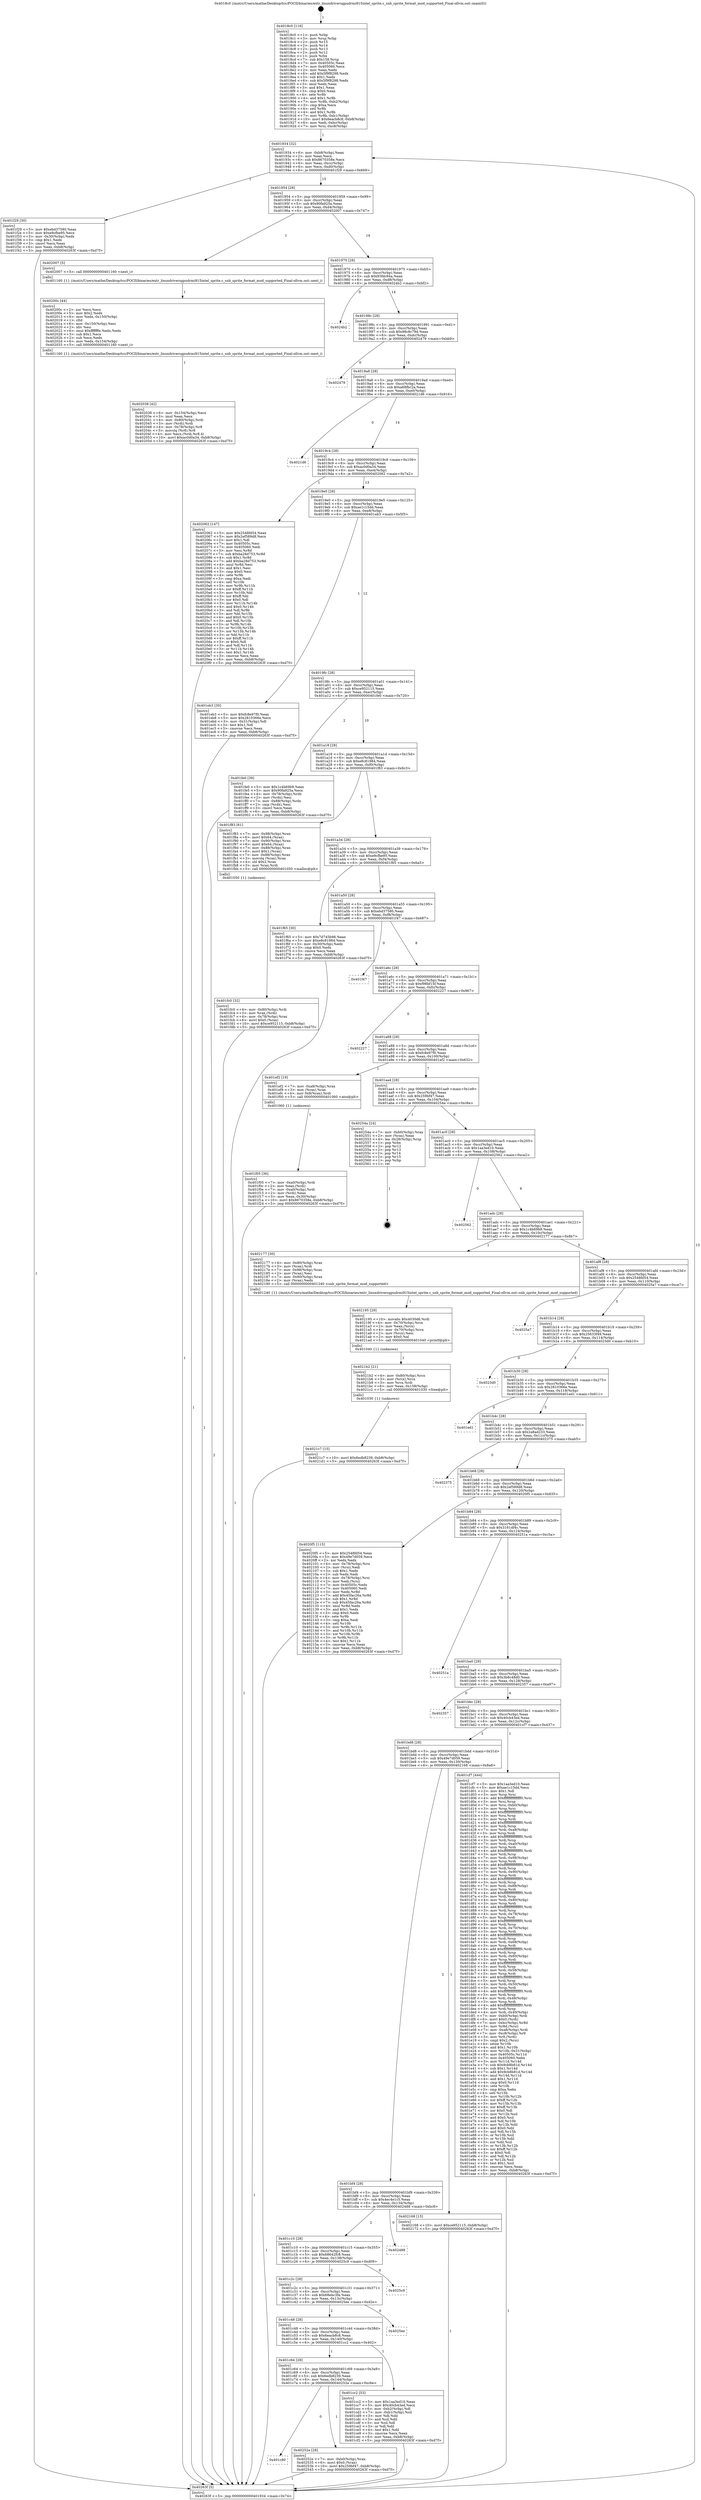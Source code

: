 digraph "0x4018c0" {
  label = "0x4018c0 (/mnt/c/Users/mathe/Desktop/tcc/POCII/binaries/extr_linuxdriversgpudrmi915intel_sprite.c_snb_sprite_format_mod_supported_Final-ollvm.out::main(0))"
  labelloc = "t"
  node[shape=record]

  Entry [label="",width=0.3,height=0.3,shape=circle,fillcolor=black,style=filled]
  "0x401934" [label="{
     0x401934 [32]\l
     | [instrs]\l
     &nbsp;&nbsp;0x401934 \<+6\>: mov -0xb8(%rbp),%eax\l
     &nbsp;&nbsp;0x40193a \<+2\>: mov %eax,%ecx\l
     &nbsp;&nbsp;0x40193c \<+6\>: sub $0x8670358e,%ecx\l
     &nbsp;&nbsp;0x401942 \<+6\>: mov %eax,-0xcc(%rbp)\l
     &nbsp;&nbsp;0x401948 \<+6\>: mov %ecx,-0xd0(%rbp)\l
     &nbsp;&nbsp;0x40194e \<+6\>: je 0000000000401f29 \<main+0x669\>\l
  }"]
  "0x401f29" [label="{
     0x401f29 [30]\l
     | [instrs]\l
     &nbsp;&nbsp;0x401f29 \<+5\>: mov $0xebd37580,%eax\l
     &nbsp;&nbsp;0x401f2e \<+5\>: mov $0xe9cfbe95,%ecx\l
     &nbsp;&nbsp;0x401f33 \<+3\>: mov -0x30(%rbp),%edx\l
     &nbsp;&nbsp;0x401f36 \<+3\>: cmp $0x1,%edx\l
     &nbsp;&nbsp;0x401f39 \<+3\>: cmovl %ecx,%eax\l
     &nbsp;&nbsp;0x401f3c \<+6\>: mov %eax,-0xb8(%rbp)\l
     &nbsp;&nbsp;0x401f42 \<+5\>: jmp 000000000040263f \<main+0xd7f\>\l
  }"]
  "0x401954" [label="{
     0x401954 [28]\l
     | [instrs]\l
     &nbsp;&nbsp;0x401954 \<+5\>: jmp 0000000000401959 \<main+0x99\>\l
     &nbsp;&nbsp;0x401959 \<+6\>: mov -0xcc(%rbp),%eax\l
     &nbsp;&nbsp;0x40195f \<+5\>: sub $0x90fa925a,%eax\l
     &nbsp;&nbsp;0x401964 \<+6\>: mov %eax,-0xd4(%rbp)\l
     &nbsp;&nbsp;0x40196a \<+6\>: je 0000000000402007 \<main+0x747\>\l
  }"]
  Exit [label="",width=0.3,height=0.3,shape=circle,fillcolor=black,style=filled,peripheries=2]
  "0x402007" [label="{
     0x402007 [5]\l
     | [instrs]\l
     &nbsp;&nbsp;0x402007 \<+5\>: call 0000000000401160 \<next_i\>\l
     | [calls]\l
     &nbsp;&nbsp;0x401160 \{1\} (/mnt/c/Users/mathe/Desktop/tcc/POCII/binaries/extr_linuxdriversgpudrmi915intel_sprite.c_snb_sprite_format_mod_supported_Final-ollvm.out::next_i)\l
  }"]
  "0x401970" [label="{
     0x401970 [28]\l
     | [instrs]\l
     &nbsp;&nbsp;0x401970 \<+5\>: jmp 0000000000401975 \<main+0xb5\>\l
     &nbsp;&nbsp;0x401975 \<+6\>: mov -0xcc(%rbp),%eax\l
     &nbsp;&nbsp;0x40197b \<+5\>: sub $0x93fdc94a,%eax\l
     &nbsp;&nbsp;0x401980 \<+6\>: mov %eax,-0xd8(%rbp)\l
     &nbsp;&nbsp;0x401986 \<+6\>: je 00000000004024b2 \<main+0xbf2\>\l
  }"]
  "0x401c80" [label="{
     0x401c80\l
  }", style=dashed]
  "0x4024b2" [label="{
     0x4024b2\l
  }", style=dashed]
  "0x40198c" [label="{
     0x40198c [28]\l
     | [instrs]\l
     &nbsp;&nbsp;0x40198c \<+5\>: jmp 0000000000401991 \<main+0xd1\>\l
     &nbsp;&nbsp;0x401991 \<+6\>: mov -0xcc(%rbp),%eax\l
     &nbsp;&nbsp;0x401997 \<+5\>: sub $0x98c8c79d,%eax\l
     &nbsp;&nbsp;0x40199c \<+6\>: mov %eax,-0xdc(%rbp)\l
     &nbsp;&nbsp;0x4019a2 \<+6\>: je 0000000000402479 \<main+0xbb9\>\l
  }"]
  "0x40252e" [label="{
     0x40252e [28]\l
     | [instrs]\l
     &nbsp;&nbsp;0x40252e \<+7\>: mov -0xb0(%rbp),%rax\l
     &nbsp;&nbsp;0x402535 \<+6\>: movl $0x0,(%rax)\l
     &nbsp;&nbsp;0x40253b \<+10\>: movl $0x259bf47,-0xb8(%rbp)\l
     &nbsp;&nbsp;0x402545 \<+5\>: jmp 000000000040263f \<main+0xd7f\>\l
  }"]
  "0x402479" [label="{
     0x402479\l
  }", style=dashed]
  "0x4019a8" [label="{
     0x4019a8 [28]\l
     | [instrs]\l
     &nbsp;&nbsp;0x4019a8 \<+5\>: jmp 00000000004019ad \<main+0xed\>\l
     &nbsp;&nbsp;0x4019ad \<+6\>: mov -0xcc(%rbp),%eax\l
     &nbsp;&nbsp;0x4019b3 \<+5\>: sub $0xa68fbc2a,%eax\l
     &nbsp;&nbsp;0x4019b8 \<+6\>: mov %eax,-0xe0(%rbp)\l
     &nbsp;&nbsp;0x4019be \<+6\>: je 00000000004021d6 \<main+0x916\>\l
  }"]
  "0x4021c7" [label="{
     0x4021c7 [15]\l
     | [instrs]\l
     &nbsp;&nbsp;0x4021c7 \<+10\>: movl $0x6edb8239,-0xb8(%rbp)\l
     &nbsp;&nbsp;0x4021d1 \<+5\>: jmp 000000000040263f \<main+0xd7f\>\l
  }"]
  "0x4021d6" [label="{
     0x4021d6\l
  }", style=dashed]
  "0x4019c4" [label="{
     0x4019c4 [28]\l
     | [instrs]\l
     &nbsp;&nbsp;0x4019c4 \<+5\>: jmp 00000000004019c9 \<main+0x109\>\l
     &nbsp;&nbsp;0x4019c9 \<+6\>: mov -0xcc(%rbp),%eax\l
     &nbsp;&nbsp;0x4019cf \<+5\>: sub $0xac0d0a34,%eax\l
     &nbsp;&nbsp;0x4019d4 \<+6\>: mov %eax,-0xe4(%rbp)\l
     &nbsp;&nbsp;0x4019da \<+6\>: je 0000000000402062 \<main+0x7a2\>\l
  }"]
  "0x4021b2" [label="{
     0x4021b2 [21]\l
     | [instrs]\l
     &nbsp;&nbsp;0x4021b2 \<+4\>: mov -0x80(%rbp),%rcx\l
     &nbsp;&nbsp;0x4021b6 \<+3\>: mov (%rcx),%rcx\l
     &nbsp;&nbsp;0x4021b9 \<+3\>: mov %rcx,%rdi\l
     &nbsp;&nbsp;0x4021bc \<+6\>: mov %eax,-0x158(%rbp)\l
     &nbsp;&nbsp;0x4021c2 \<+5\>: call 0000000000401030 \<free@plt\>\l
     | [calls]\l
     &nbsp;&nbsp;0x401030 \{1\} (unknown)\l
  }"]
  "0x402062" [label="{
     0x402062 [147]\l
     | [instrs]\l
     &nbsp;&nbsp;0x402062 \<+5\>: mov $0x2548fd54,%eax\l
     &nbsp;&nbsp;0x402067 \<+5\>: mov $0x2ef589d8,%ecx\l
     &nbsp;&nbsp;0x40206c \<+2\>: mov $0x1,%dl\l
     &nbsp;&nbsp;0x40206e \<+7\>: mov 0x40505c,%esi\l
     &nbsp;&nbsp;0x402075 \<+7\>: mov 0x405060,%edi\l
     &nbsp;&nbsp;0x40207c \<+3\>: mov %esi,%r8d\l
     &nbsp;&nbsp;0x40207f \<+7\>: sub $0xba28d753,%r8d\l
     &nbsp;&nbsp;0x402086 \<+4\>: sub $0x1,%r8d\l
     &nbsp;&nbsp;0x40208a \<+7\>: add $0xba28d753,%r8d\l
     &nbsp;&nbsp;0x402091 \<+4\>: imul %r8d,%esi\l
     &nbsp;&nbsp;0x402095 \<+3\>: and $0x1,%esi\l
     &nbsp;&nbsp;0x402098 \<+3\>: cmp $0x0,%esi\l
     &nbsp;&nbsp;0x40209b \<+4\>: sete %r9b\l
     &nbsp;&nbsp;0x40209f \<+3\>: cmp $0xa,%edi\l
     &nbsp;&nbsp;0x4020a2 \<+4\>: setl %r10b\l
     &nbsp;&nbsp;0x4020a6 \<+3\>: mov %r9b,%r11b\l
     &nbsp;&nbsp;0x4020a9 \<+4\>: xor $0xff,%r11b\l
     &nbsp;&nbsp;0x4020ad \<+3\>: mov %r10b,%bl\l
     &nbsp;&nbsp;0x4020b0 \<+3\>: xor $0xff,%bl\l
     &nbsp;&nbsp;0x4020b3 \<+3\>: xor $0x0,%dl\l
     &nbsp;&nbsp;0x4020b6 \<+3\>: mov %r11b,%r14b\l
     &nbsp;&nbsp;0x4020b9 \<+4\>: and $0x0,%r14b\l
     &nbsp;&nbsp;0x4020bd \<+3\>: and %dl,%r9b\l
     &nbsp;&nbsp;0x4020c0 \<+3\>: mov %bl,%r15b\l
     &nbsp;&nbsp;0x4020c3 \<+4\>: and $0x0,%r15b\l
     &nbsp;&nbsp;0x4020c7 \<+3\>: and %dl,%r10b\l
     &nbsp;&nbsp;0x4020ca \<+3\>: or %r9b,%r14b\l
     &nbsp;&nbsp;0x4020cd \<+3\>: or %r10b,%r15b\l
     &nbsp;&nbsp;0x4020d0 \<+3\>: xor %r15b,%r14b\l
     &nbsp;&nbsp;0x4020d3 \<+3\>: or %bl,%r11b\l
     &nbsp;&nbsp;0x4020d6 \<+4\>: xor $0xff,%r11b\l
     &nbsp;&nbsp;0x4020da \<+3\>: or $0x0,%dl\l
     &nbsp;&nbsp;0x4020dd \<+3\>: and %dl,%r11b\l
     &nbsp;&nbsp;0x4020e0 \<+3\>: or %r11b,%r14b\l
     &nbsp;&nbsp;0x4020e3 \<+4\>: test $0x1,%r14b\l
     &nbsp;&nbsp;0x4020e7 \<+3\>: cmovne %ecx,%eax\l
     &nbsp;&nbsp;0x4020ea \<+6\>: mov %eax,-0xb8(%rbp)\l
     &nbsp;&nbsp;0x4020f0 \<+5\>: jmp 000000000040263f \<main+0xd7f\>\l
  }"]
  "0x4019e0" [label="{
     0x4019e0 [28]\l
     | [instrs]\l
     &nbsp;&nbsp;0x4019e0 \<+5\>: jmp 00000000004019e5 \<main+0x125\>\l
     &nbsp;&nbsp;0x4019e5 \<+6\>: mov -0xcc(%rbp),%eax\l
     &nbsp;&nbsp;0x4019eb \<+5\>: sub $0xae1c15dd,%eax\l
     &nbsp;&nbsp;0x4019f0 \<+6\>: mov %eax,-0xe8(%rbp)\l
     &nbsp;&nbsp;0x4019f6 \<+6\>: je 0000000000401eb3 \<main+0x5f3\>\l
  }"]
  "0x402195" [label="{
     0x402195 [29]\l
     | [instrs]\l
     &nbsp;&nbsp;0x402195 \<+10\>: movabs $0x4030d6,%rdi\l
     &nbsp;&nbsp;0x40219f \<+4\>: mov -0x70(%rbp),%rcx\l
     &nbsp;&nbsp;0x4021a3 \<+2\>: mov %eax,(%rcx)\l
     &nbsp;&nbsp;0x4021a5 \<+4\>: mov -0x70(%rbp),%rcx\l
     &nbsp;&nbsp;0x4021a9 \<+2\>: mov (%rcx),%esi\l
     &nbsp;&nbsp;0x4021ab \<+2\>: mov $0x0,%al\l
     &nbsp;&nbsp;0x4021ad \<+5\>: call 0000000000401040 \<printf@plt\>\l
     | [calls]\l
     &nbsp;&nbsp;0x401040 \{1\} (unknown)\l
  }"]
  "0x401eb3" [label="{
     0x401eb3 [30]\l
     | [instrs]\l
     &nbsp;&nbsp;0x401eb3 \<+5\>: mov $0xfc8e97f0,%eax\l
     &nbsp;&nbsp;0x401eb8 \<+5\>: mov $0x2810366e,%ecx\l
     &nbsp;&nbsp;0x401ebd \<+3\>: mov -0x31(%rbp),%dl\l
     &nbsp;&nbsp;0x401ec0 \<+3\>: test $0x1,%dl\l
     &nbsp;&nbsp;0x401ec3 \<+3\>: cmovne %ecx,%eax\l
     &nbsp;&nbsp;0x401ec6 \<+6\>: mov %eax,-0xb8(%rbp)\l
     &nbsp;&nbsp;0x401ecc \<+5\>: jmp 000000000040263f \<main+0xd7f\>\l
  }"]
  "0x4019fc" [label="{
     0x4019fc [28]\l
     | [instrs]\l
     &nbsp;&nbsp;0x4019fc \<+5\>: jmp 0000000000401a01 \<main+0x141\>\l
     &nbsp;&nbsp;0x401a01 \<+6\>: mov -0xcc(%rbp),%eax\l
     &nbsp;&nbsp;0x401a07 \<+5\>: sub $0xce952115,%eax\l
     &nbsp;&nbsp;0x401a0c \<+6\>: mov %eax,-0xec(%rbp)\l
     &nbsp;&nbsp;0x401a12 \<+6\>: je 0000000000401fe0 \<main+0x720\>\l
  }"]
  "0x402038" [label="{
     0x402038 [42]\l
     | [instrs]\l
     &nbsp;&nbsp;0x402038 \<+6\>: mov -0x154(%rbp),%ecx\l
     &nbsp;&nbsp;0x40203e \<+3\>: imul %eax,%ecx\l
     &nbsp;&nbsp;0x402041 \<+4\>: mov -0x80(%rbp),%rdi\l
     &nbsp;&nbsp;0x402045 \<+3\>: mov (%rdi),%rdi\l
     &nbsp;&nbsp;0x402048 \<+4\>: mov -0x78(%rbp),%r8\l
     &nbsp;&nbsp;0x40204c \<+3\>: movslq (%r8),%r8\l
     &nbsp;&nbsp;0x40204f \<+4\>: mov %ecx,(%rdi,%r8,4)\l
     &nbsp;&nbsp;0x402053 \<+10\>: movl $0xac0d0a34,-0xb8(%rbp)\l
     &nbsp;&nbsp;0x40205d \<+5\>: jmp 000000000040263f \<main+0xd7f\>\l
  }"]
  "0x401fe0" [label="{
     0x401fe0 [39]\l
     | [instrs]\l
     &nbsp;&nbsp;0x401fe0 \<+5\>: mov $0x1c4b69b9,%eax\l
     &nbsp;&nbsp;0x401fe5 \<+5\>: mov $0x90fa925a,%ecx\l
     &nbsp;&nbsp;0x401fea \<+4\>: mov -0x78(%rbp),%rdx\l
     &nbsp;&nbsp;0x401fee \<+2\>: mov (%rdx),%esi\l
     &nbsp;&nbsp;0x401ff0 \<+7\>: mov -0x88(%rbp),%rdx\l
     &nbsp;&nbsp;0x401ff7 \<+2\>: cmp (%rdx),%esi\l
     &nbsp;&nbsp;0x401ff9 \<+3\>: cmovl %ecx,%eax\l
     &nbsp;&nbsp;0x401ffc \<+6\>: mov %eax,-0xb8(%rbp)\l
     &nbsp;&nbsp;0x402002 \<+5\>: jmp 000000000040263f \<main+0xd7f\>\l
  }"]
  "0x401a18" [label="{
     0x401a18 [28]\l
     | [instrs]\l
     &nbsp;&nbsp;0x401a18 \<+5\>: jmp 0000000000401a1d \<main+0x15d\>\l
     &nbsp;&nbsp;0x401a1d \<+6\>: mov -0xcc(%rbp),%eax\l
     &nbsp;&nbsp;0x401a23 \<+5\>: sub $0xe8c81984,%eax\l
     &nbsp;&nbsp;0x401a28 \<+6\>: mov %eax,-0xf0(%rbp)\l
     &nbsp;&nbsp;0x401a2e \<+6\>: je 0000000000401f83 \<main+0x6c3\>\l
  }"]
  "0x40200c" [label="{
     0x40200c [44]\l
     | [instrs]\l
     &nbsp;&nbsp;0x40200c \<+2\>: xor %ecx,%ecx\l
     &nbsp;&nbsp;0x40200e \<+5\>: mov $0x2,%edx\l
     &nbsp;&nbsp;0x402013 \<+6\>: mov %edx,-0x150(%rbp)\l
     &nbsp;&nbsp;0x402019 \<+1\>: cltd\l
     &nbsp;&nbsp;0x40201a \<+6\>: mov -0x150(%rbp),%esi\l
     &nbsp;&nbsp;0x402020 \<+2\>: idiv %esi\l
     &nbsp;&nbsp;0x402022 \<+6\>: imul $0xfffffffe,%edx,%edx\l
     &nbsp;&nbsp;0x402028 \<+3\>: sub $0x1,%ecx\l
     &nbsp;&nbsp;0x40202b \<+2\>: sub %ecx,%edx\l
     &nbsp;&nbsp;0x40202d \<+6\>: mov %edx,-0x154(%rbp)\l
     &nbsp;&nbsp;0x402033 \<+5\>: call 0000000000401160 \<next_i\>\l
     | [calls]\l
     &nbsp;&nbsp;0x401160 \{1\} (/mnt/c/Users/mathe/Desktop/tcc/POCII/binaries/extr_linuxdriversgpudrmi915intel_sprite.c_snb_sprite_format_mod_supported_Final-ollvm.out::next_i)\l
  }"]
  "0x401f83" [label="{
     0x401f83 [61]\l
     | [instrs]\l
     &nbsp;&nbsp;0x401f83 \<+7\>: mov -0x98(%rbp),%rax\l
     &nbsp;&nbsp;0x401f8a \<+6\>: movl $0x64,(%rax)\l
     &nbsp;&nbsp;0x401f90 \<+7\>: mov -0x90(%rbp),%rax\l
     &nbsp;&nbsp;0x401f97 \<+6\>: movl $0x64,(%rax)\l
     &nbsp;&nbsp;0x401f9d \<+7\>: mov -0x88(%rbp),%rax\l
     &nbsp;&nbsp;0x401fa4 \<+6\>: movl $0x1,(%rax)\l
     &nbsp;&nbsp;0x401faa \<+7\>: mov -0x88(%rbp),%rax\l
     &nbsp;&nbsp;0x401fb1 \<+3\>: movslq (%rax),%rax\l
     &nbsp;&nbsp;0x401fb4 \<+4\>: shl $0x2,%rax\l
     &nbsp;&nbsp;0x401fb8 \<+3\>: mov %rax,%rdi\l
     &nbsp;&nbsp;0x401fbb \<+5\>: call 0000000000401050 \<malloc@plt\>\l
     | [calls]\l
     &nbsp;&nbsp;0x401050 \{1\} (unknown)\l
  }"]
  "0x401a34" [label="{
     0x401a34 [28]\l
     | [instrs]\l
     &nbsp;&nbsp;0x401a34 \<+5\>: jmp 0000000000401a39 \<main+0x179\>\l
     &nbsp;&nbsp;0x401a39 \<+6\>: mov -0xcc(%rbp),%eax\l
     &nbsp;&nbsp;0x401a3f \<+5\>: sub $0xe9cfbe95,%eax\l
     &nbsp;&nbsp;0x401a44 \<+6\>: mov %eax,-0xf4(%rbp)\l
     &nbsp;&nbsp;0x401a4a \<+6\>: je 0000000000401f65 \<main+0x6a5\>\l
  }"]
  "0x401fc0" [label="{
     0x401fc0 [32]\l
     | [instrs]\l
     &nbsp;&nbsp;0x401fc0 \<+4\>: mov -0x80(%rbp),%rdi\l
     &nbsp;&nbsp;0x401fc4 \<+3\>: mov %rax,(%rdi)\l
     &nbsp;&nbsp;0x401fc7 \<+4\>: mov -0x78(%rbp),%rax\l
     &nbsp;&nbsp;0x401fcb \<+6\>: movl $0x0,(%rax)\l
     &nbsp;&nbsp;0x401fd1 \<+10\>: movl $0xce952115,-0xb8(%rbp)\l
     &nbsp;&nbsp;0x401fdb \<+5\>: jmp 000000000040263f \<main+0xd7f\>\l
  }"]
  "0x401f65" [label="{
     0x401f65 [30]\l
     | [instrs]\l
     &nbsp;&nbsp;0x401f65 \<+5\>: mov $0x7d745b98,%eax\l
     &nbsp;&nbsp;0x401f6a \<+5\>: mov $0xe8c81984,%ecx\l
     &nbsp;&nbsp;0x401f6f \<+3\>: mov -0x30(%rbp),%edx\l
     &nbsp;&nbsp;0x401f72 \<+3\>: cmp $0x0,%edx\l
     &nbsp;&nbsp;0x401f75 \<+3\>: cmove %ecx,%eax\l
     &nbsp;&nbsp;0x401f78 \<+6\>: mov %eax,-0xb8(%rbp)\l
     &nbsp;&nbsp;0x401f7e \<+5\>: jmp 000000000040263f \<main+0xd7f\>\l
  }"]
  "0x401a50" [label="{
     0x401a50 [28]\l
     | [instrs]\l
     &nbsp;&nbsp;0x401a50 \<+5\>: jmp 0000000000401a55 \<main+0x195\>\l
     &nbsp;&nbsp;0x401a55 \<+6\>: mov -0xcc(%rbp),%eax\l
     &nbsp;&nbsp;0x401a5b \<+5\>: sub $0xebd37580,%eax\l
     &nbsp;&nbsp;0x401a60 \<+6\>: mov %eax,-0xf8(%rbp)\l
     &nbsp;&nbsp;0x401a66 \<+6\>: je 0000000000401f47 \<main+0x687\>\l
  }"]
  "0x401f05" [label="{
     0x401f05 [36]\l
     | [instrs]\l
     &nbsp;&nbsp;0x401f05 \<+7\>: mov -0xa0(%rbp),%rdi\l
     &nbsp;&nbsp;0x401f0c \<+2\>: mov %eax,(%rdi)\l
     &nbsp;&nbsp;0x401f0e \<+7\>: mov -0xa0(%rbp),%rdi\l
     &nbsp;&nbsp;0x401f15 \<+2\>: mov (%rdi),%eax\l
     &nbsp;&nbsp;0x401f17 \<+3\>: mov %eax,-0x30(%rbp)\l
     &nbsp;&nbsp;0x401f1a \<+10\>: movl $0x8670358e,-0xb8(%rbp)\l
     &nbsp;&nbsp;0x401f24 \<+5\>: jmp 000000000040263f \<main+0xd7f\>\l
  }"]
  "0x401f47" [label="{
     0x401f47\l
  }", style=dashed]
  "0x401a6c" [label="{
     0x401a6c [28]\l
     | [instrs]\l
     &nbsp;&nbsp;0x401a6c \<+5\>: jmp 0000000000401a71 \<main+0x1b1\>\l
     &nbsp;&nbsp;0x401a71 \<+6\>: mov -0xcc(%rbp),%eax\l
     &nbsp;&nbsp;0x401a77 \<+5\>: sub $0xf98bf15f,%eax\l
     &nbsp;&nbsp;0x401a7c \<+6\>: mov %eax,-0xfc(%rbp)\l
     &nbsp;&nbsp;0x401a82 \<+6\>: je 0000000000402227 \<main+0x967\>\l
  }"]
  "0x4018c0" [label="{
     0x4018c0 [116]\l
     | [instrs]\l
     &nbsp;&nbsp;0x4018c0 \<+1\>: push %rbp\l
     &nbsp;&nbsp;0x4018c1 \<+3\>: mov %rsp,%rbp\l
     &nbsp;&nbsp;0x4018c4 \<+2\>: push %r15\l
     &nbsp;&nbsp;0x4018c6 \<+2\>: push %r14\l
     &nbsp;&nbsp;0x4018c8 \<+2\>: push %r13\l
     &nbsp;&nbsp;0x4018ca \<+2\>: push %r12\l
     &nbsp;&nbsp;0x4018cc \<+1\>: push %rbx\l
     &nbsp;&nbsp;0x4018cd \<+7\>: sub $0x158,%rsp\l
     &nbsp;&nbsp;0x4018d4 \<+7\>: mov 0x40505c,%eax\l
     &nbsp;&nbsp;0x4018db \<+7\>: mov 0x405060,%ecx\l
     &nbsp;&nbsp;0x4018e2 \<+2\>: mov %eax,%edx\l
     &nbsp;&nbsp;0x4018e4 \<+6\>: add $0x5f9f8298,%edx\l
     &nbsp;&nbsp;0x4018ea \<+3\>: sub $0x1,%edx\l
     &nbsp;&nbsp;0x4018ed \<+6\>: sub $0x5f9f8298,%edx\l
     &nbsp;&nbsp;0x4018f3 \<+3\>: imul %edx,%eax\l
     &nbsp;&nbsp;0x4018f6 \<+3\>: and $0x1,%eax\l
     &nbsp;&nbsp;0x4018f9 \<+3\>: cmp $0x0,%eax\l
     &nbsp;&nbsp;0x4018fc \<+4\>: sete %r8b\l
     &nbsp;&nbsp;0x401900 \<+4\>: and $0x1,%r8b\l
     &nbsp;&nbsp;0x401904 \<+7\>: mov %r8b,-0xb2(%rbp)\l
     &nbsp;&nbsp;0x40190b \<+3\>: cmp $0xa,%ecx\l
     &nbsp;&nbsp;0x40190e \<+4\>: setl %r8b\l
     &nbsp;&nbsp;0x401912 \<+4\>: and $0x1,%r8b\l
     &nbsp;&nbsp;0x401916 \<+7\>: mov %r8b,-0xb1(%rbp)\l
     &nbsp;&nbsp;0x40191d \<+10\>: movl $0x6eacb8c8,-0xb8(%rbp)\l
     &nbsp;&nbsp;0x401927 \<+6\>: mov %edi,-0xbc(%rbp)\l
     &nbsp;&nbsp;0x40192d \<+7\>: mov %rsi,-0xc8(%rbp)\l
  }"]
  "0x402227" [label="{
     0x402227\l
  }", style=dashed]
  "0x401a88" [label="{
     0x401a88 [28]\l
     | [instrs]\l
     &nbsp;&nbsp;0x401a88 \<+5\>: jmp 0000000000401a8d \<main+0x1cd\>\l
     &nbsp;&nbsp;0x401a8d \<+6\>: mov -0xcc(%rbp),%eax\l
     &nbsp;&nbsp;0x401a93 \<+5\>: sub $0xfc8e97f0,%eax\l
     &nbsp;&nbsp;0x401a98 \<+6\>: mov %eax,-0x100(%rbp)\l
     &nbsp;&nbsp;0x401a9e \<+6\>: je 0000000000401ef2 \<main+0x632\>\l
  }"]
  "0x40263f" [label="{
     0x40263f [5]\l
     | [instrs]\l
     &nbsp;&nbsp;0x40263f \<+5\>: jmp 0000000000401934 \<main+0x74\>\l
  }"]
  "0x401ef2" [label="{
     0x401ef2 [19]\l
     | [instrs]\l
     &nbsp;&nbsp;0x401ef2 \<+7\>: mov -0xa8(%rbp),%rax\l
     &nbsp;&nbsp;0x401ef9 \<+3\>: mov (%rax),%rax\l
     &nbsp;&nbsp;0x401efc \<+4\>: mov 0x8(%rax),%rdi\l
     &nbsp;&nbsp;0x401f00 \<+5\>: call 0000000000401060 \<atoi@plt\>\l
     | [calls]\l
     &nbsp;&nbsp;0x401060 \{1\} (unknown)\l
  }"]
  "0x401aa4" [label="{
     0x401aa4 [28]\l
     | [instrs]\l
     &nbsp;&nbsp;0x401aa4 \<+5\>: jmp 0000000000401aa9 \<main+0x1e9\>\l
     &nbsp;&nbsp;0x401aa9 \<+6\>: mov -0xcc(%rbp),%eax\l
     &nbsp;&nbsp;0x401aaf \<+5\>: sub $0x259bf47,%eax\l
     &nbsp;&nbsp;0x401ab4 \<+6\>: mov %eax,-0x104(%rbp)\l
     &nbsp;&nbsp;0x401aba \<+6\>: je 000000000040254a \<main+0xc8a\>\l
  }"]
  "0x401c64" [label="{
     0x401c64 [28]\l
     | [instrs]\l
     &nbsp;&nbsp;0x401c64 \<+5\>: jmp 0000000000401c69 \<main+0x3a9\>\l
     &nbsp;&nbsp;0x401c69 \<+6\>: mov -0xcc(%rbp),%eax\l
     &nbsp;&nbsp;0x401c6f \<+5\>: sub $0x6edb8239,%eax\l
     &nbsp;&nbsp;0x401c74 \<+6\>: mov %eax,-0x144(%rbp)\l
     &nbsp;&nbsp;0x401c7a \<+6\>: je 000000000040252e \<main+0xc6e\>\l
  }"]
  "0x40254a" [label="{
     0x40254a [24]\l
     | [instrs]\l
     &nbsp;&nbsp;0x40254a \<+7\>: mov -0xb0(%rbp),%rax\l
     &nbsp;&nbsp;0x402551 \<+2\>: mov (%rax),%eax\l
     &nbsp;&nbsp;0x402553 \<+4\>: lea -0x28(%rbp),%rsp\l
     &nbsp;&nbsp;0x402557 \<+1\>: pop %rbx\l
     &nbsp;&nbsp;0x402558 \<+2\>: pop %r12\l
     &nbsp;&nbsp;0x40255a \<+2\>: pop %r13\l
     &nbsp;&nbsp;0x40255c \<+2\>: pop %r14\l
     &nbsp;&nbsp;0x40255e \<+2\>: pop %r15\l
     &nbsp;&nbsp;0x402560 \<+1\>: pop %rbp\l
     &nbsp;&nbsp;0x402561 \<+1\>: ret\l
  }"]
  "0x401ac0" [label="{
     0x401ac0 [28]\l
     | [instrs]\l
     &nbsp;&nbsp;0x401ac0 \<+5\>: jmp 0000000000401ac5 \<main+0x205\>\l
     &nbsp;&nbsp;0x401ac5 \<+6\>: mov -0xcc(%rbp),%eax\l
     &nbsp;&nbsp;0x401acb \<+5\>: sub $0x1aa3ed10,%eax\l
     &nbsp;&nbsp;0x401ad0 \<+6\>: mov %eax,-0x108(%rbp)\l
     &nbsp;&nbsp;0x401ad6 \<+6\>: je 0000000000402562 \<main+0xca2\>\l
  }"]
  "0x401cc2" [label="{
     0x401cc2 [53]\l
     | [instrs]\l
     &nbsp;&nbsp;0x401cc2 \<+5\>: mov $0x1aa3ed10,%eax\l
     &nbsp;&nbsp;0x401cc7 \<+5\>: mov $0x40cb43ed,%ecx\l
     &nbsp;&nbsp;0x401ccc \<+6\>: mov -0xb2(%rbp),%dl\l
     &nbsp;&nbsp;0x401cd2 \<+7\>: mov -0xb1(%rbp),%sil\l
     &nbsp;&nbsp;0x401cd9 \<+3\>: mov %dl,%dil\l
     &nbsp;&nbsp;0x401cdc \<+3\>: and %sil,%dil\l
     &nbsp;&nbsp;0x401cdf \<+3\>: xor %sil,%dl\l
     &nbsp;&nbsp;0x401ce2 \<+3\>: or %dl,%dil\l
     &nbsp;&nbsp;0x401ce5 \<+4\>: test $0x1,%dil\l
     &nbsp;&nbsp;0x401ce9 \<+3\>: cmovne %ecx,%eax\l
     &nbsp;&nbsp;0x401cec \<+6\>: mov %eax,-0xb8(%rbp)\l
     &nbsp;&nbsp;0x401cf2 \<+5\>: jmp 000000000040263f \<main+0xd7f\>\l
  }"]
  "0x402562" [label="{
     0x402562\l
  }", style=dashed]
  "0x401adc" [label="{
     0x401adc [28]\l
     | [instrs]\l
     &nbsp;&nbsp;0x401adc \<+5\>: jmp 0000000000401ae1 \<main+0x221\>\l
     &nbsp;&nbsp;0x401ae1 \<+6\>: mov -0xcc(%rbp),%eax\l
     &nbsp;&nbsp;0x401ae7 \<+5\>: sub $0x1c4b69b9,%eax\l
     &nbsp;&nbsp;0x401aec \<+6\>: mov %eax,-0x10c(%rbp)\l
     &nbsp;&nbsp;0x401af2 \<+6\>: je 0000000000402177 \<main+0x8b7\>\l
  }"]
  "0x401c48" [label="{
     0x401c48 [28]\l
     | [instrs]\l
     &nbsp;&nbsp;0x401c48 \<+5\>: jmp 0000000000401c4d \<main+0x38d\>\l
     &nbsp;&nbsp;0x401c4d \<+6\>: mov -0xcc(%rbp),%eax\l
     &nbsp;&nbsp;0x401c53 \<+5\>: sub $0x6eacb8c8,%eax\l
     &nbsp;&nbsp;0x401c58 \<+6\>: mov %eax,-0x140(%rbp)\l
     &nbsp;&nbsp;0x401c5e \<+6\>: je 0000000000401cc2 \<main+0x402\>\l
  }"]
  "0x402177" [label="{
     0x402177 [30]\l
     | [instrs]\l
     &nbsp;&nbsp;0x402177 \<+4\>: mov -0x80(%rbp),%rax\l
     &nbsp;&nbsp;0x40217b \<+3\>: mov (%rax),%rdi\l
     &nbsp;&nbsp;0x40217e \<+7\>: mov -0x98(%rbp),%rax\l
     &nbsp;&nbsp;0x402185 \<+2\>: mov (%rax),%esi\l
     &nbsp;&nbsp;0x402187 \<+7\>: mov -0x90(%rbp),%rax\l
     &nbsp;&nbsp;0x40218e \<+2\>: mov (%rax),%edx\l
     &nbsp;&nbsp;0x402190 \<+5\>: call 0000000000401240 \<snb_sprite_format_mod_supported\>\l
     | [calls]\l
     &nbsp;&nbsp;0x401240 \{1\} (/mnt/c/Users/mathe/Desktop/tcc/POCII/binaries/extr_linuxdriversgpudrmi915intel_sprite.c_snb_sprite_format_mod_supported_Final-ollvm.out::snb_sprite_format_mod_supported)\l
  }"]
  "0x401af8" [label="{
     0x401af8 [28]\l
     | [instrs]\l
     &nbsp;&nbsp;0x401af8 \<+5\>: jmp 0000000000401afd \<main+0x23d\>\l
     &nbsp;&nbsp;0x401afd \<+6\>: mov -0xcc(%rbp),%eax\l
     &nbsp;&nbsp;0x401b03 \<+5\>: sub $0x2548fd54,%eax\l
     &nbsp;&nbsp;0x401b08 \<+6\>: mov %eax,-0x110(%rbp)\l
     &nbsp;&nbsp;0x401b0e \<+6\>: je 00000000004025a7 \<main+0xce7\>\l
  }"]
  "0x4025ee" [label="{
     0x4025ee\l
  }", style=dashed]
  "0x4025a7" [label="{
     0x4025a7\l
  }", style=dashed]
  "0x401b14" [label="{
     0x401b14 [28]\l
     | [instrs]\l
     &nbsp;&nbsp;0x401b14 \<+5\>: jmp 0000000000401b19 \<main+0x259\>\l
     &nbsp;&nbsp;0x401b19 \<+6\>: mov -0xcc(%rbp),%eax\l
     &nbsp;&nbsp;0x401b1f \<+5\>: sub $0x25633f49,%eax\l
     &nbsp;&nbsp;0x401b24 \<+6\>: mov %eax,-0x114(%rbp)\l
     &nbsp;&nbsp;0x401b2a \<+6\>: je 00000000004023d0 \<main+0xb10\>\l
  }"]
  "0x401c2c" [label="{
     0x401c2c [28]\l
     | [instrs]\l
     &nbsp;&nbsp;0x401c2c \<+5\>: jmp 0000000000401c31 \<main+0x371\>\l
     &nbsp;&nbsp;0x401c31 \<+6\>: mov -0xcc(%rbp),%eax\l
     &nbsp;&nbsp;0x401c37 \<+5\>: sub $0x68ebc3fa,%eax\l
     &nbsp;&nbsp;0x401c3c \<+6\>: mov %eax,-0x13c(%rbp)\l
     &nbsp;&nbsp;0x401c42 \<+6\>: je 00000000004025ee \<main+0xd2e\>\l
  }"]
  "0x4023d0" [label="{
     0x4023d0\l
  }", style=dashed]
  "0x401b30" [label="{
     0x401b30 [28]\l
     | [instrs]\l
     &nbsp;&nbsp;0x401b30 \<+5\>: jmp 0000000000401b35 \<main+0x275\>\l
     &nbsp;&nbsp;0x401b35 \<+6\>: mov -0xcc(%rbp),%eax\l
     &nbsp;&nbsp;0x401b3b \<+5\>: sub $0x2810366e,%eax\l
     &nbsp;&nbsp;0x401b40 \<+6\>: mov %eax,-0x118(%rbp)\l
     &nbsp;&nbsp;0x401b46 \<+6\>: je 0000000000401ed1 \<main+0x611\>\l
  }"]
  "0x4025c9" [label="{
     0x4025c9\l
  }", style=dashed]
  "0x401ed1" [label="{
     0x401ed1\l
  }", style=dashed]
  "0x401b4c" [label="{
     0x401b4c [28]\l
     | [instrs]\l
     &nbsp;&nbsp;0x401b4c \<+5\>: jmp 0000000000401b51 \<main+0x291\>\l
     &nbsp;&nbsp;0x401b51 \<+6\>: mov -0xcc(%rbp),%eax\l
     &nbsp;&nbsp;0x401b57 \<+5\>: sub $0x2a8ad233,%eax\l
     &nbsp;&nbsp;0x401b5c \<+6\>: mov %eax,-0x11c(%rbp)\l
     &nbsp;&nbsp;0x401b62 \<+6\>: je 0000000000402375 \<main+0xab5\>\l
  }"]
  "0x401c10" [label="{
     0x401c10 [28]\l
     | [instrs]\l
     &nbsp;&nbsp;0x401c10 \<+5\>: jmp 0000000000401c15 \<main+0x355\>\l
     &nbsp;&nbsp;0x401c15 \<+6\>: mov -0xcc(%rbp),%eax\l
     &nbsp;&nbsp;0x401c1b \<+5\>: sub $0x68642fc8,%eax\l
     &nbsp;&nbsp;0x401c20 \<+6\>: mov %eax,-0x138(%rbp)\l
     &nbsp;&nbsp;0x401c26 \<+6\>: je 00000000004025c9 \<main+0xd09\>\l
  }"]
  "0x402375" [label="{
     0x402375\l
  }", style=dashed]
  "0x401b68" [label="{
     0x401b68 [28]\l
     | [instrs]\l
     &nbsp;&nbsp;0x401b68 \<+5\>: jmp 0000000000401b6d \<main+0x2ad\>\l
     &nbsp;&nbsp;0x401b6d \<+6\>: mov -0xcc(%rbp),%eax\l
     &nbsp;&nbsp;0x401b73 \<+5\>: sub $0x2ef589d8,%eax\l
     &nbsp;&nbsp;0x401b78 \<+6\>: mov %eax,-0x120(%rbp)\l
     &nbsp;&nbsp;0x401b7e \<+6\>: je 00000000004020f5 \<main+0x835\>\l
  }"]
  "0x402488" [label="{
     0x402488\l
  }", style=dashed]
  "0x4020f5" [label="{
     0x4020f5 [115]\l
     | [instrs]\l
     &nbsp;&nbsp;0x4020f5 \<+5\>: mov $0x2548fd54,%eax\l
     &nbsp;&nbsp;0x4020fa \<+5\>: mov $0x49e7d059,%ecx\l
     &nbsp;&nbsp;0x4020ff \<+2\>: xor %edx,%edx\l
     &nbsp;&nbsp;0x402101 \<+4\>: mov -0x78(%rbp),%rsi\l
     &nbsp;&nbsp;0x402105 \<+2\>: mov (%rsi),%edi\l
     &nbsp;&nbsp;0x402107 \<+3\>: sub $0x1,%edx\l
     &nbsp;&nbsp;0x40210a \<+2\>: sub %edx,%edi\l
     &nbsp;&nbsp;0x40210c \<+4\>: mov -0x78(%rbp),%rsi\l
     &nbsp;&nbsp;0x402110 \<+2\>: mov %edi,(%rsi)\l
     &nbsp;&nbsp;0x402112 \<+7\>: mov 0x40505c,%edx\l
     &nbsp;&nbsp;0x402119 \<+7\>: mov 0x405060,%edi\l
     &nbsp;&nbsp;0x402120 \<+3\>: mov %edx,%r8d\l
     &nbsp;&nbsp;0x402123 \<+7\>: add $0x45fac26a,%r8d\l
     &nbsp;&nbsp;0x40212a \<+4\>: sub $0x1,%r8d\l
     &nbsp;&nbsp;0x40212e \<+7\>: sub $0x45fac26a,%r8d\l
     &nbsp;&nbsp;0x402135 \<+4\>: imul %r8d,%edx\l
     &nbsp;&nbsp;0x402139 \<+3\>: and $0x1,%edx\l
     &nbsp;&nbsp;0x40213c \<+3\>: cmp $0x0,%edx\l
     &nbsp;&nbsp;0x40213f \<+4\>: sete %r9b\l
     &nbsp;&nbsp;0x402143 \<+3\>: cmp $0xa,%edi\l
     &nbsp;&nbsp;0x402146 \<+4\>: setl %r10b\l
     &nbsp;&nbsp;0x40214a \<+3\>: mov %r9b,%r11b\l
     &nbsp;&nbsp;0x40214d \<+3\>: and %r10b,%r11b\l
     &nbsp;&nbsp;0x402150 \<+3\>: xor %r10b,%r9b\l
     &nbsp;&nbsp;0x402153 \<+3\>: or %r9b,%r11b\l
     &nbsp;&nbsp;0x402156 \<+4\>: test $0x1,%r11b\l
     &nbsp;&nbsp;0x40215a \<+3\>: cmovne %ecx,%eax\l
     &nbsp;&nbsp;0x40215d \<+6\>: mov %eax,-0xb8(%rbp)\l
     &nbsp;&nbsp;0x402163 \<+5\>: jmp 000000000040263f \<main+0xd7f\>\l
  }"]
  "0x401b84" [label="{
     0x401b84 [28]\l
     | [instrs]\l
     &nbsp;&nbsp;0x401b84 \<+5\>: jmp 0000000000401b89 \<main+0x2c9\>\l
     &nbsp;&nbsp;0x401b89 \<+6\>: mov -0xcc(%rbp),%eax\l
     &nbsp;&nbsp;0x401b8f \<+5\>: sub $0x3161df4c,%eax\l
     &nbsp;&nbsp;0x401b94 \<+6\>: mov %eax,-0x124(%rbp)\l
     &nbsp;&nbsp;0x401b9a \<+6\>: je 000000000040251a \<main+0xc5a\>\l
  }"]
  "0x401bf4" [label="{
     0x401bf4 [28]\l
     | [instrs]\l
     &nbsp;&nbsp;0x401bf4 \<+5\>: jmp 0000000000401bf9 \<main+0x339\>\l
     &nbsp;&nbsp;0x401bf9 \<+6\>: mov -0xcc(%rbp),%eax\l
     &nbsp;&nbsp;0x401bff \<+5\>: sub $0x4ec4e1c5,%eax\l
     &nbsp;&nbsp;0x401c04 \<+6\>: mov %eax,-0x134(%rbp)\l
     &nbsp;&nbsp;0x401c0a \<+6\>: je 0000000000402488 \<main+0xbc8\>\l
  }"]
  "0x40251a" [label="{
     0x40251a\l
  }", style=dashed]
  "0x401ba0" [label="{
     0x401ba0 [28]\l
     | [instrs]\l
     &nbsp;&nbsp;0x401ba0 \<+5\>: jmp 0000000000401ba5 \<main+0x2e5\>\l
     &nbsp;&nbsp;0x401ba5 \<+6\>: mov -0xcc(%rbp),%eax\l
     &nbsp;&nbsp;0x401bab \<+5\>: sub $0x3b8c48d0,%eax\l
     &nbsp;&nbsp;0x401bb0 \<+6\>: mov %eax,-0x128(%rbp)\l
     &nbsp;&nbsp;0x401bb6 \<+6\>: je 0000000000402357 \<main+0xa97\>\l
  }"]
  "0x402168" [label="{
     0x402168 [15]\l
     | [instrs]\l
     &nbsp;&nbsp;0x402168 \<+10\>: movl $0xce952115,-0xb8(%rbp)\l
     &nbsp;&nbsp;0x402172 \<+5\>: jmp 000000000040263f \<main+0xd7f\>\l
  }"]
  "0x402357" [label="{
     0x402357\l
  }", style=dashed]
  "0x401bbc" [label="{
     0x401bbc [28]\l
     | [instrs]\l
     &nbsp;&nbsp;0x401bbc \<+5\>: jmp 0000000000401bc1 \<main+0x301\>\l
     &nbsp;&nbsp;0x401bc1 \<+6\>: mov -0xcc(%rbp),%eax\l
     &nbsp;&nbsp;0x401bc7 \<+5\>: sub $0x40cb43ed,%eax\l
     &nbsp;&nbsp;0x401bcc \<+6\>: mov %eax,-0x12c(%rbp)\l
     &nbsp;&nbsp;0x401bd2 \<+6\>: je 0000000000401cf7 \<main+0x437\>\l
  }"]
  "0x401bd8" [label="{
     0x401bd8 [28]\l
     | [instrs]\l
     &nbsp;&nbsp;0x401bd8 \<+5\>: jmp 0000000000401bdd \<main+0x31d\>\l
     &nbsp;&nbsp;0x401bdd \<+6\>: mov -0xcc(%rbp),%eax\l
     &nbsp;&nbsp;0x401be3 \<+5\>: sub $0x49e7d059,%eax\l
     &nbsp;&nbsp;0x401be8 \<+6\>: mov %eax,-0x130(%rbp)\l
     &nbsp;&nbsp;0x401bee \<+6\>: je 0000000000402168 \<main+0x8a8\>\l
  }"]
  "0x401cf7" [label="{
     0x401cf7 [444]\l
     | [instrs]\l
     &nbsp;&nbsp;0x401cf7 \<+5\>: mov $0x1aa3ed10,%eax\l
     &nbsp;&nbsp;0x401cfc \<+5\>: mov $0xae1c15dd,%ecx\l
     &nbsp;&nbsp;0x401d01 \<+2\>: mov $0x1,%dl\l
     &nbsp;&nbsp;0x401d03 \<+3\>: mov %rsp,%rsi\l
     &nbsp;&nbsp;0x401d06 \<+4\>: add $0xfffffffffffffff0,%rsi\l
     &nbsp;&nbsp;0x401d0a \<+3\>: mov %rsi,%rsp\l
     &nbsp;&nbsp;0x401d0d \<+7\>: mov %rsi,-0xb0(%rbp)\l
     &nbsp;&nbsp;0x401d14 \<+3\>: mov %rsp,%rsi\l
     &nbsp;&nbsp;0x401d17 \<+4\>: add $0xfffffffffffffff0,%rsi\l
     &nbsp;&nbsp;0x401d1b \<+3\>: mov %rsi,%rsp\l
     &nbsp;&nbsp;0x401d1e \<+3\>: mov %rsp,%rdi\l
     &nbsp;&nbsp;0x401d21 \<+4\>: add $0xfffffffffffffff0,%rdi\l
     &nbsp;&nbsp;0x401d25 \<+3\>: mov %rdi,%rsp\l
     &nbsp;&nbsp;0x401d28 \<+7\>: mov %rdi,-0xa8(%rbp)\l
     &nbsp;&nbsp;0x401d2f \<+3\>: mov %rsp,%rdi\l
     &nbsp;&nbsp;0x401d32 \<+4\>: add $0xfffffffffffffff0,%rdi\l
     &nbsp;&nbsp;0x401d36 \<+3\>: mov %rdi,%rsp\l
     &nbsp;&nbsp;0x401d39 \<+7\>: mov %rdi,-0xa0(%rbp)\l
     &nbsp;&nbsp;0x401d40 \<+3\>: mov %rsp,%rdi\l
     &nbsp;&nbsp;0x401d43 \<+4\>: add $0xfffffffffffffff0,%rdi\l
     &nbsp;&nbsp;0x401d47 \<+3\>: mov %rdi,%rsp\l
     &nbsp;&nbsp;0x401d4a \<+7\>: mov %rdi,-0x98(%rbp)\l
     &nbsp;&nbsp;0x401d51 \<+3\>: mov %rsp,%rdi\l
     &nbsp;&nbsp;0x401d54 \<+4\>: add $0xfffffffffffffff0,%rdi\l
     &nbsp;&nbsp;0x401d58 \<+3\>: mov %rdi,%rsp\l
     &nbsp;&nbsp;0x401d5b \<+7\>: mov %rdi,-0x90(%rbp)\l
     &nbsp;&nbsp;0x401d62 \<+3\>: mov %rsp,%rdi\l
     &nbsp;&nbsp;0x401d65 \<+4\>: add $0xfffffffffffffff0,%rdi\l
     &nbsp;&nbsp;0x401d69 \<+3\>: mov %rdi,%rsp\l
     &nbsp;&nbsp;0x401d6c \<+7\>: mov %rdi,-0x88(%rbp)\l
     &nbsp;&nbsp;0x401d73 \<+3\>: mov %rsp,%rdi\l
     &nbsp;&nbsp;0x401d76 \<+4\>: add $0xfffffffffffffff0,%rdi\l
     &nbsp;&nbsp;0x401d7a \<+3\>: mov %rdi,%rsp\l
     &nbsp;&nbsp;0x401d7d \<+4\>: mov %rdi,-0x80(%rbp)\l
     &nbsp;&nbsp;0x401d81 \<+3\>: mov %rsp,%rdi\l
     &nbsp;&nbsp;0x401d84 \<+4\>: add $0xfffffffffffffff0,%rdi\l
     &nbsp;&nbsp;0x401d88 \<+3\>: mov %rdi,%rsp\l
     &nbsp;&nbsp;0x401d8b \<+4\>: mov %rdi,-0x78(%rbp)\l
     &nbsp;&nbsp;0x401d8f \<+3\>: mov %rsp,%rdi\l
     &nbsp;&nbsp;0x401d92 \<+4\>: add $0xfffffffffffffff0,%rdi\l
     &nbsp;&nbsp;0x401d96 \<+3\>: mov %rdi,%rsp\l
     &nbsp;&nbsp;0x401d99 \<+4\>: mov %rdi,-0x70(%rbp)\l
     &nbsp;&nbsp;0x401d9d \<+3\>: mov %rsp,%rdi\l
     &nbsp;&nbsp;0x401da0 \<+4\>: add $0xfffffffffffffff0,%rdi\l
     &nbsp;&nbsp;0x401da4 \<+3\>: mov %rdi,%rsp\l
     &nbsp;&nbsp;0x401da7 \<+4\>: mov %rdi,-0x68(%rbp)\l
     &nbsp;&nbsp;0x401dab \<+3\>: mov %rsp,%rdi\l
     &nbsp;&nbsp;0x401dae \<+4\>: add $0xfffffffffffffff0,%rdi\l
     &nbsp;&nbsp;0x401db2 \<+3\>: mov %rdi,%rsp\l
     &nbsp;&nbsp;0x401db5 \<+4\>: mov %rdi,-0x60(%rbp)\l
     &nbsp;&nbsp;0x401db9 \<+3\>: mov %rsp,%rdi\l
     &nbsp;&nbsp;0x401dbc \<+4\>: add $0xfffffffffffffff0,%rdi\l
     &nbsp;&nbsp;0x401dc0 \<+3\>: mov %rdi,%rsp\l
     &nbsp;&nbsp;0x401dc3 \<+4\>: mov %rdi,-0x58(%rbp)\l
     &nbsp;&nbsp;0x401dc7 \<+3\>: mov %rsp,%rdi\l
     &nbsp;&nbsp;0x401dca \<+4\>: add $0xfffffffffffffff0,%rdi\l
     &nbsp;&nbsp;0x401dce \<+3\>: mov %rdi,%rsp\l
     &nbsp;&nbsp;0x401dd1 \<+4\>: mov %rdi,-0x50(%rbp)\l
     &nbsp;&nbsp;0x401dd5 \<+3\>: mov %rsp,%rdi\l
     &nbsp;&nbsp;0x401dd8 \<+4\>: add $0xfffffffffffffff0,%rdi\l
     &nbsp;&nbsp;0x401ddc \<+3\>: mov %rdi,%rsp\l
     &nbsp;&nbsp;0x401ddf \<+4\>: mov %rdi,-0x48(%rbp)\l
     &nbsp;&nbsp;0x401de3 \<+3\>: mov %rsp,%rdi\l
     &nbsp;&nbsp;0x401de6 \<+4\>: add $0xfffffffffffffff0,%rdi\l
     &nbsp;&nbsp;0x401dea \<+3\>: mov %rdi,%rsp\l
     &nbsp;&nbsp;0x401ded \<+4\>: mov %rdi,-0x40(%rbp)\l
     &nbsp;&nbsp;0x401df1 \<+7\>: mov -0xb0(%rbp),%rdi\l
     &nbsp;&nbsp;0x401df8 \<+6\>: movl $0x0,(%rdi)\l
     &nbsp;&nbsp;0x401dfe \<+7\>: mov -0xbc(%rbp),%r8d\l
     &nbsp;&nbsp;0x401e05 \<+3\>: mov %r8d,(%rsi)\l
     &nbsp;&nbsp;0x401e08 \<+7\>: mov -0xa8(%rbp),%rdi\l
     &nbsp;&nbsp;0x401e0f \<+7\>: mov -0xc8(%rbp),%r9\l
     &nbsp;&nbsp;0x401e16 \<+3\>: mov %r9,(%rdi)\l
     &nbsp;&nbsp;0x401e19 \<+3\>: cmpl $0x2,(%rsi)\l
     &nbsp;&nbsp;0x401e1c \<+4\>: setne %r10b\l
     &nbsp;&nbsp;0x401e20 \<+4\>: and $0x1,%r10b\l
     &nbsp;&nbsp;0x401e24 \<+4\>: mov %r10b,-0x31(%rbp)\l
     &nbsp;&nbsp;0x401e28 \<+8\>: mov 0x40505c,%r11d\l
     &nbsp;&nbsp;0x401e30 \<+7\>: mov 0x405060,%ebx\l
     &nbsp;&nbsp;0x401e37 \<+3\>: mov %r11d,%r14d\l
     &nbsp;&nbsp;0x401e3a \<+7\>: sub $0x9cb8b81d,%r14d\l
     &nbsp;&nbsp;0x401e41 \<+4\>: sub $0x1,%r14d\l
     &nbsp;&nbsp;0x401e45 \<+7\>: add $0x9cb8b81d,%r14d\l
     &nbsp;&nbsp;0x401e4c \<+4\>: imul %r14d,%r11d\l
     &nbsp;&nbsp;0x401e50 \<+4\>: and $0x1,%r11d\l
     &nbsp;&nbsp;0x401e54 \<+4\>: cmp $0x0,%r11d\l
     &nbsp;&nbsp;0x401e58 \<+4\>: sete %r10b\l
     &nbsp;&nbsp;0x401e5c \<+3\>: cmp $0xa,%ebx\l
     &nbsp;&nbsp;0x401e5f \<+4\>: setl %r15b\l
     &nbsp;&nbsp;0x401e63 \<+3\>: mov %r10b,%r12b\l
     &nbsp;&nbsp;0x401e66 \<+4\>: xor $0xff,%r12b\l
     &nbsp;&nbsp;0x401e6a \<+3\>: mov %r15b,%r13b\l
     &nbsp;&nbsp;0x401e6d \<+4\>: xor $0xff,%r13b\l
     &nbsp;&nbsp;0x401e71 \<+3\>: xor $0x0,%dl\l
     &nbsp;&nbsp;0x401e74 \<+3\>: mov %r12b,%sil\l
     &nbsp;&nbsp;0x401e77 \<+4\>: and $0x0,%sil\l
     &nbsp;&nbsp;0x401e7b \<+3\>: and %dl,%r10b\l
     &nbsp;&nbsp;0x401e7e \<+3\>: mov %r13b,%dil\l
     &nbsp;&nbsp;0x401e81 \<+4\>: and $0x0,%dil\l
     &nbsp;&nbsp;0x401e85 \<+3\>: and %dl,%r15b\l
     &nbsp;&nbsp;0x401e88 \<+3\>: or %r10b,%sil\l
     &nbsp;&nbsp;0x401e8b \<+3\>: or %r15b,%dil\l
     &nbsp;&nbsp;0x401e8e \<+3\>: xor %dil,%sil\l
     &nbsp;&nbsp;0x401e91 \<+3\>: or %r13b,%r12b\l
     &nbsp;&nbsp;0x401e94 \<+4\>: xor $0xff,%r12b\l
     &nbsp;&nbsp;0x401e98 \<+3\>: or $0x0,%dl\l
     &nbsp;&nbsp;0x401e9b \<+3\>: and %dl,%r12b\l
     &nbsp;&nbsp;0x401e9e \<+3\>: or %r12b,%sil\l
     &nbsp;&nbsp;0x401ea1 \<+4\>: test $0x1,%sil\l
     &nbsp;&nbsp;0x401ea5 \<+3\>: cmovne %ecx,%eax\l
     &nbsp;&nbsp;0x401ea8 \<+6\>: mov %eax,-0xb8(%rbp)\l
     &nbsp;&nbsp;0x401eae \<+5\>: jmp 000000000040263f \<main+0xd7f\>\l
  }"]
  Entry -> "0x4018c0" [label=" 1"]
  "0x401934" -> "0x401f29" [label=" 1"]
  "0x401934" -> "0x401954" [label=" 15"]
  "0x40254a" -> Exit [label=" 1"]
  "0x401954" -> "0x402007" [label=" 1"]
  "0x401954" -> "0x401970" [label=" 14"]
  "0x40252e" -> "0x40263f" [label=" 1"]
  "0x401970" -> "0x4024b2" [label=" 0"]
  "0x401970" -> "0x40198c" [label=" 14"]
  "0x401c64" -> "0x401c80" [label=" 0"]
  "0x40198c" -> "0x402479" [label=" 0"]
  "0x40198c" -> "0x4019a8" [label=" 14"]
  "0x401c64" -> "0x40252e" [label=" 1"]
  "0x4019a8" -> "0x4021d6" [label=" 0"]
  "0x4019a8" -> "0x4019c4" [label=" 14"]
  "0x4021c7" -> "0x40263f" [label=" 1"]
  "0x4019c4" -> "0x402062" [label=" 1"]
  "0x4019c4" -> "0x4019e0" [label=" 13"]
  "0x4021b2" -> "0x4021c7" [label=" 1"]
  "0x4019e0" -> "0x401eb3" [label=" 1"]
  "0x4019e0" -> "0x4019fc" [label=" 12"]
  "0x402195" -> "0x4021b2" [label=" 1"]
  "0x4019fc" -> "0x401fe0" [label=" 2"]
  "0x4019fc" -> "0x401a18" [label=" 10"]
  "0x402177" -> "0x402195" [label=" 1"]
  "0x401a18" -> "0x401f83" [label=" 1"]
  "0x401a18" -> "0x401a34" [label=" 9"]
  "0x402168" -> "0x40263f" [label=" 1"]
  "0x401a34" -> "0x401f65" [label=" 1"]
  "0x401a34" -> "0x401a50" [label=" 8"]
  "0x4020f5" -> "0x40263f" [label=" 1"]
  "0x401a50" -> "0x401f47" [label=" 0"]
  "0x401a50" -> "0x401a6c" [label=" 8"]
  "0x402062" -> "0x40263f" [label=" 1"]
  "0x401a6c" -> "0x402227" [label=" 0"]
  "0x401a6c" -> "0x401a88" [label=" 8"]
  "0x40200c" -> "0x402038" [label=" 1"]
  "0x401a88" -> "0x401ef2" [label=" 1"]
  "0x401a88" -> "0x401aa4" [label=" 7"]
  "0x402007" -> "0x40200c" [label=" 1"]
  "0x401aa4" -> "0x40254a" [label=" 1"]
  "0x401aa4" -> "0x401ac0" [label=" 6"]
  "0x401fe0" -> "0x40263f" [label=" 2"]
  "0x401ac0" -> "0x402562" [label=" 0"]
  "0x401ac0" -> "0x401adc" [label=" 6"]
  "0x401fc0" -> "0x40263f" [label=" 1"]
  "0x401adc" -> "0x402177" [label=" 1"]
  "0x401adc" -> "0x401af8" [label=" 5"]
  "0x401f65" -> "0x40263f" [label=" 1"]
  "0x401af8" -> "0x4025a7" [label=" 0"]
  "0x401af8" -> "0x401b14" [label=" 5"]
  "0x401f29" -> "0x40263f" [label=" 1"]
  "0x401b14" -> "0x4023d0" [label=" 0"]
  "0x401b14" -> "0x401b30" [label=" 5"]
  "0x401ef2" -> "0x401f05" [label=" 1"]
  "0x401b30" -> "0x401ed1" [label=" 0"]
  "0x401b30" -> "0x401b4c" [label=" 5"]
  "0x401eb3" -> "0x40263f" [label=" 1"]
  "0x401b4c" -> "0x402375" [label=" 0"]
  "0x401b4c" -> "0x401b68" [label=" 5"]
  "0x402038" -> "0x40263f" [label=" 1"]
  "0x401b68" -> "0x4020f5" [label=" 1"]
  "0x401b68" -> "0x401b84" [label=" 4"]
  "0x40263f" -> "0x401934" [label=" 15"]
  "0x401b84" -> "0x40251a" [label=" 0"]
  "0x401b84" -> "0x401ba0" [label=" 4"]
  "0x401cc2" -> "0x40263f" [label=" 1"]
  "0x401ba0" -> "0x402357" [label=" 0"]
  "0x401ba0" -> "0x401bbc" [label=" 4"]
  "0x401c48" -> "0x401c64" [label=" 1"]
  "0x401bbc" -> "0x401cf7" [label=" 1"]
  "0x401bbc" -> "0x401bd8" [label=" 3"]
  "0x401c48" -> "0x401cc2" [label=" 1"]
  "0x401bd8" -> "0x402168" [label=" 1"]
  "0x401bd8" -> "0x401bf4" [label=" 2"]
  "0x4018c0" -> "0x401934" [label=" 1"]
  "0x401bf4" -> "0x402488" [label=" 0"]
  "0x401bf4" -> "0x401c10" [label=" 2"]
  "0x401cf7" -> "0x40263f" [label=" 1"]
  "0x401c10" -> "0x4025c9" [label=" 0"]
  "0x401c10" -> "0x401c2c" [label=" 2"]
  "0x401f05" -> "0x40263f" [label=" 1"]
  "0x401c2c" -> "0x4025ee" [label=" 0"]
  "0x401c2c" -> "0x401c48" [label=" 2"]
  "0x401f83" -> "0x401fc0" [label=" 1"]
}
